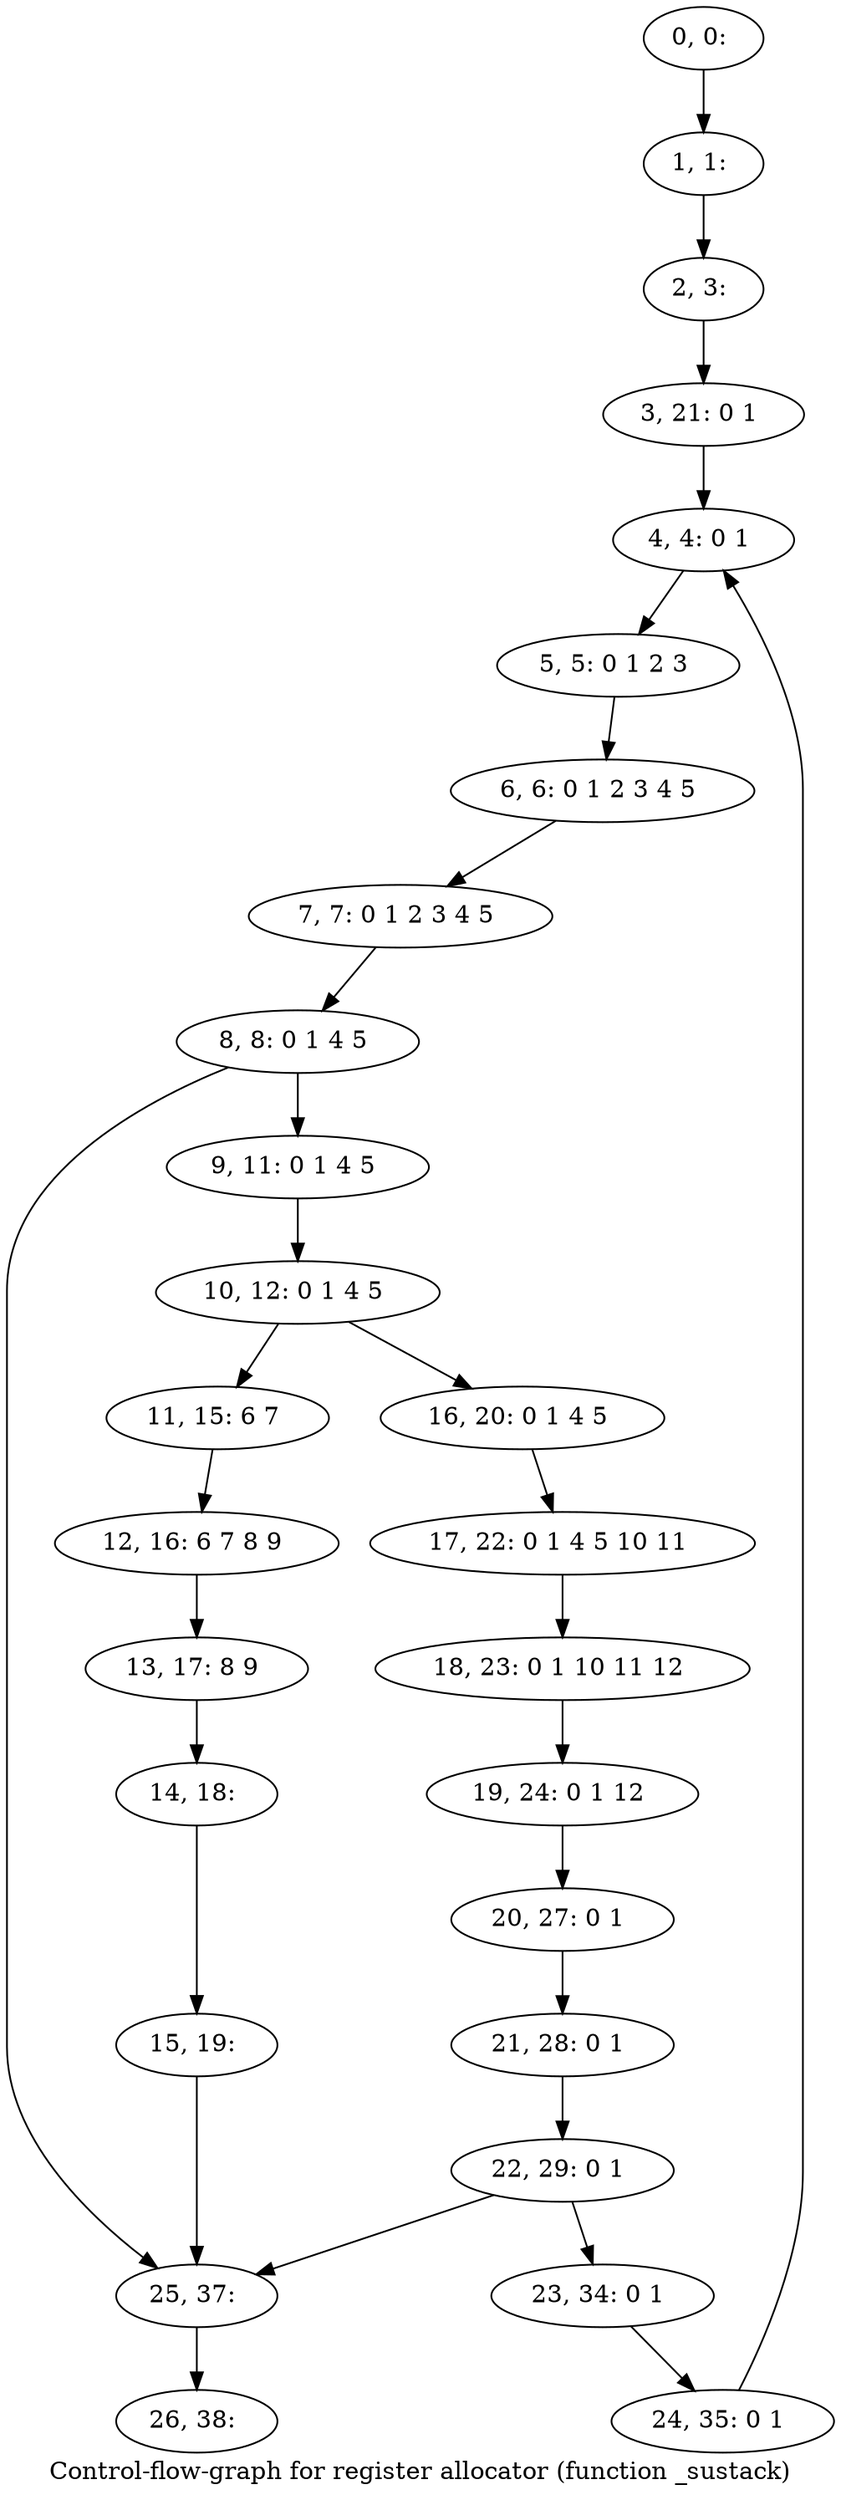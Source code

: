 digraph G {
graph [label="Control-flow-graph for register allocator (function _sustack)"]
0[label="0, 0: "];
1[label="1, 1: "];
2[label="2, 3: "];
3[label="3, 21: 0 1 "];
4[label="4, 4: 0 1 "];
5[label="5, 5: 0 1 2 3 "];
6[label="6, 6: 0 1 2 3 4 5 "];
7[label="7, 7: 0 1 2 3 4 5 "];
8[label="8, 8: 0 1 4 5 "];
9[label="9, 11: 0 1 4 5 "];
10[label="10, 12: 0 1 4 5 "];
11[label="11, 15: 6 7 "];
12[label="12, 16: 6 7 8 9 "];
13[label="13, 17: 8 9 "];
14[label="14, 18: "];
15[label="15, 19: "];
16[label="16, 20: 0 1 4 5 "];
17[label="17, 22: 0 1 4 5 10 11 "];
18[label="18, 23: 0 1 10 11 12 "];
19[label="19, 24: 0 1 12 "];
20[label="20, 27: 0 1 "];
21[label="21, 28: 0 1 "];
22[label="22, 29: 0 1 "];
23[label="23, 34: 0 1 "];
24[label="24, 35: 0 1 "];
25[label="25, 37: "];
26[label="26, 38: "];
0->1 ;
1->2 ;
2->3 ;
3->4 ;
4->5 ;
5->6 ;
6->7 ;
7->8 ;
8->9 ;
8->25 ;
9->10 ;
10->11 ;
10->16 ;
11->12 ;
12->13 ;
13->14 ;
14->15 ;
15->25 ;
16->17 ;
17->18 ;
18->19 ;
19->20 ;
20->21 ;
21->22 ;
22->23 ;
22->25 ;
23->24 ;
24->4 ;
25->26 ;
}
